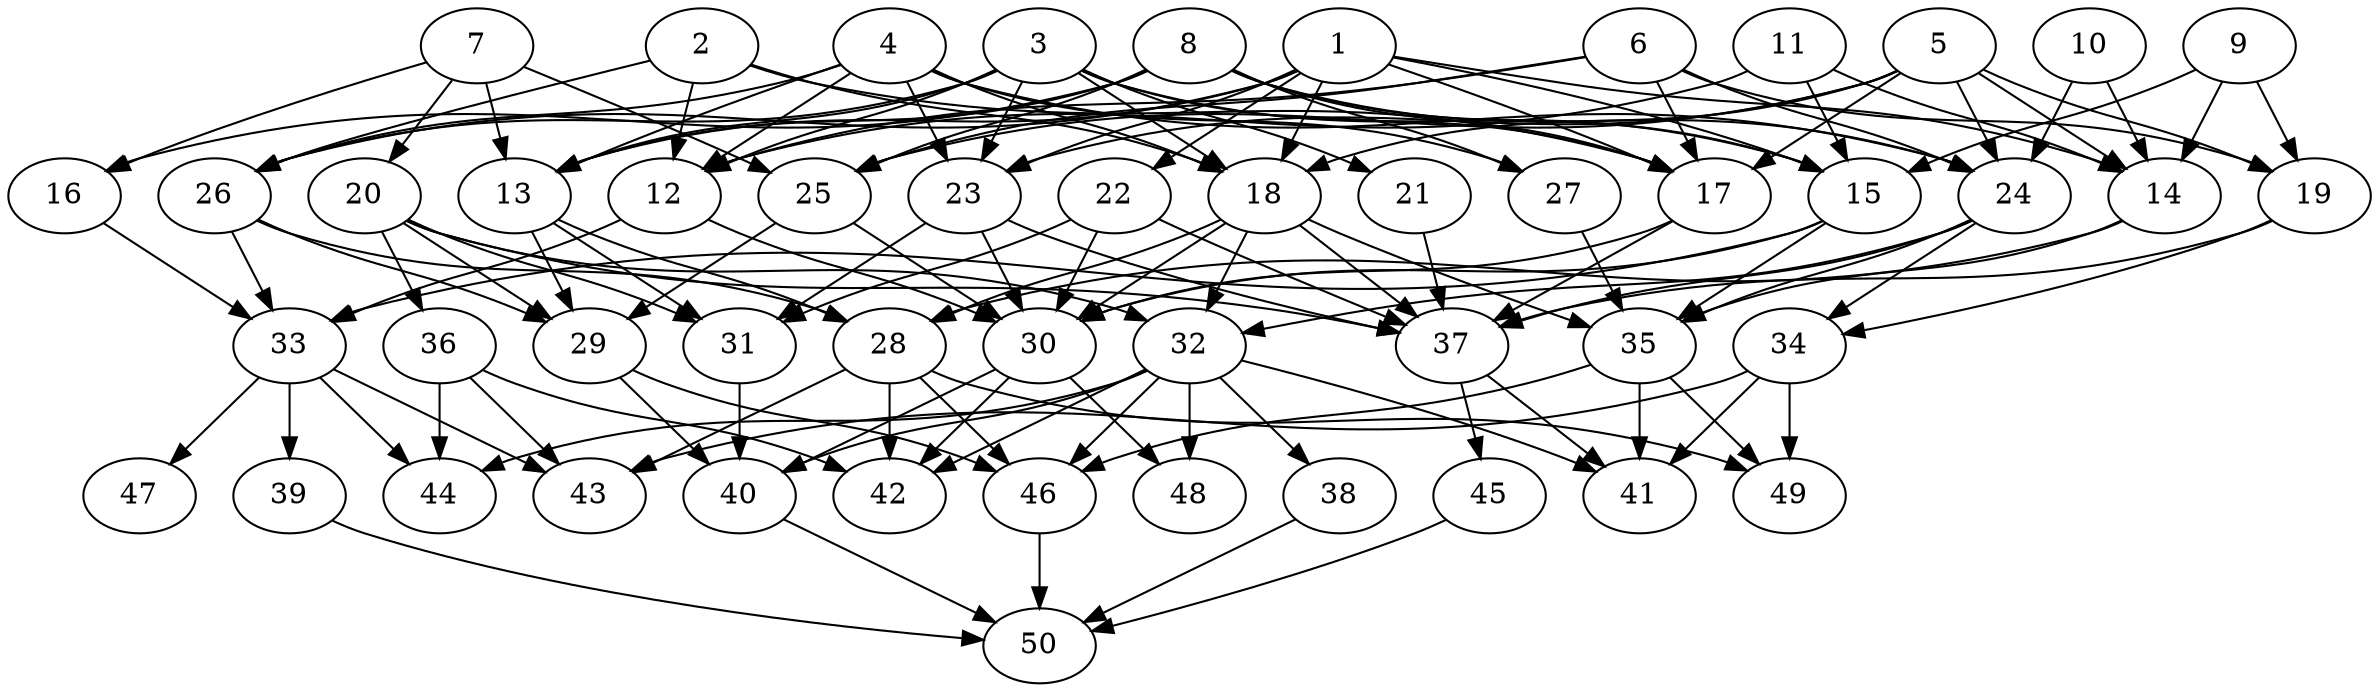 // DAG automatically generated by daggen at Thu Oct  3 14:07:58 2019
// ./daggen --dot -n 50 --ccr 0.5 --fat 0.7 --regular 0.5 --density 0.5 --mindata 5242880 --maxdata 52428800 
digraph G {
  1 [size="12517376", alpha="0.08", expect_size="6258688"] 
  1 -> 13 [size ="6258688"]
  1 -> 14 [size ="6258688"]
  1 -> 15 [size ="6258688"]
  1 -> 17 [size ="6258688"]
  1 -> 18 [size ="6258688"]
  1 -> 22 [size ="6258688"]
  1 -> 23 [size ="6258688"]
  1 -> 26 [size ="6258688"]
  2 [size="57225216", alpha="0.06", expect_size="28612608"] 
  2 -> 12 [size ="28612608"]
  2 -> 17 [size ="28612608"]
  2 -> 18 [size ="28612608"]
  2 -> 26 [size ="28612608"]
  3 [size="60729344", alpha="0.18", expect_size="30364672"] 
  3 -> 12 [size ="30364672"]
  3 -> 13 [size ="30364672"]
  3 -> 15 [size ="30364672"]
  3 -> 17 [size ="30364672"]
  3 -> 18 [size ="30364672"]
  3 -> 21 [size ="30364672"]
  3 -> 23 [size ="30364672"]
  3 -> 26 [size ="30364672"]
  4 [size="18905088", alpha="0.14", expect_size="9452544"] 
  4 -> 12 [size ="9452544"]
  4 -> 13 [size ="9452544"]
  4 -> 18 [size ="9452544"]
  4 -> 23 [size ="9452544"]
  4 -> 24 [size ="9452544"]
  4 -> 26 [size ="9452544"]
  4 -> 27 [size ="9452544"]
  5 [size="63510528", alpha="0.08", expect_size="31755264"] 
  5 -> 14 [size ="31755264"]
  5 -> 17 [size ="31755264"]
  5 -> 18 [size ="31755264"]
  5 -> 19 [size ="31755264"]
  5 -> 23 [size ="31755264"]
  5 -> 24 [size ="31755264"]
  5 -> 25 [size ="31755264"]
  6 [size="95401984", alpha="0.00", expect_size="47700992"] 
  6 -> 12 [size ="47700992"]
  6 -> 17 [size ="47700992"]
  6 -> 19 [size ="47700992"]
  6 -> 24 [size ="47700992"]
  6 -> 25 [size ="47700992"]
  7 [size="20002816", alpha="0.01", expect_size="10001408"] 
  7 -> 13 [size ="10001408"]
  7 -> 16 [size ="10001408"]
  7 -> 20 [size ="10001408"]
  7 -> 25 [size ="10001408"]
  8 [size="42311680", alpha="0.03", expect_size="21155840"] 
  8 -> 13 [size ="21155840"]
  8 -> 15 [size ="21155840"]
  8 -> 16 [size ="21155840"]
  8 -> 17 [size ="21155840"]
  8 -> 24 [size ="21155840"]
  8 -> 25 [size ="21155840"]
  8 -> 27 [size ="21155840"]
  9 [size="62769152", alpha="0.09", expect_size="31384576"] 
  9 -> 14 [size ="31384576"]
  9 -> 15 [size ="31384576"]
  9 -> 19 [size ="31384576"]
  10 [size="28102656", alpha="0.16", expect_size="14051328"] 
  10 -> 14 [size ="14051328"]
  10 -> 24 [size ="14051328"]
  11 [size="84525056", alpha="0.05", expect_size="42262528"] 
  11 -> 12 [size ="42262528"]
  11 -> 14 [size ="42262528"]
  11 -> 15 [size ="42262528"]
  12 [size="27877376", alpha="0.06", expect_size="13938688"] 
  12 -> 30 [size ="13938688"]
  12 -> 33 [size ="13938688"]
  13 [size="55218176", alpha="0.03", expect_size="27609088"] 
  13 -> 28 [size ="27609088"]
  13 -> 29 [size ="27609088"]
  13 -> 31 [size ="27609088"]
  14 [size="45789184", alpha="0.15", expect_size="22894592"] 
  14 -> 28 [size ="22894592"]
  14 -> 35 [size ="22894592"]
  15 [size="16431104", alpha="0.11", expect_size="8215552"] 
  15 -> 30 [size ="8215552"]
  15 -> 33 [size ="8215552"]
  15 -> 35 [size ="8215552"]
  16 [size="53022720", alpha="0.06", expect_size="26511360"] 
  16 -> 33 [size ="26511360"]
  17 [size="53731328", alpha="0.14", expect_size="26865664"] 
  17 -> 30 [size ="26865664"]
  17 -> 37 [size ="26865664"]
  18 [size="59346944", alpha="0.07", expect_size="29673472"] 
  18 -> 28 [size ="29673472"]
  18 -> 30 [size ="29673472"]
  18 -> 32 [size ="29673472"]
  18 -> 35 [size ="29673472"]
  18 -> 37 [size ="29673472"]
  19 [size="74684416", alpha="0.15", expect_size="37342208"] 
  19 -> 34 [size ="37342208"]
  19 -> 37 [size ="37342208"]
  20 [size="20684800", alpha="0.06", expect_size="10342400"] 
  20 -> 29 [size ="10342400"]
  20 -> 31 [size ="10342400"]
  20 -> 32 [size ="10342400"]
  20 -> 36 [size ="10342400"]
  20 -> 37 [size ="10342400"]
  21 [size="95516672", alpha="0.18", expect_size="47758336"] 
  21 -> 37 [size ="47758336"]
  22 [size="26390528", alpha="0.20", expect_size="13195264"] 
  22 -> 30 [size ="13195264"]
  22 -> 31 [size ="13195264"]
  22 -> 37 [size ="13195264"]
  23 [size="55183360", alpha="0.12", expect_size="27591680"] 
  23 -> 30 [size ="27591680"]
  23 -> 31 [size ="27591680"]
  23 -> 37 [size ="27591680"]
  24 [size="69537792", alpha="0.06", expect_size="34768896"] 
  24 -> 32 [size ="34768896"]
  24 -> 34 [size ="34768896"]
  24 -> 35 [size ="34768896"]
  24 -> 37 [size ="34768896"]
  25 [size="47513600", alpha="0.11", expect_size="23756800"] 
  25 -> 29 [size ="23756800"]
  25 -> 30 [size ="23756800"]
  26 [size="97468416", alpha="0.14", expect_size="48734208"] 
  26 -> 28 [size ="48734208"]
  26 -> 29 [size ="48734208"]
  26 -> 33 [size ="48734208"]
  27 [size="32098304", alpha="0.19", expect_size="16049152"] 
  27 -> 35 [size ="16049152"]
  28 [size="97030144", alpha="0.11", expect_size="48515072"] 
  28 -> 42 [size ="48515072"]
  28 -> 43 [size ="48515072"]
  28 -> 46 [size ="48515072"]
  28 -> 49 [size ="48515072"]
  29 [size="37511168", alpha="0.14", expect_size="18755584"] 
  29 -> 40 [size ="18755584"]
  29 -> 46 [size ="18755584"]
  30 [size="14628864", alpha="0.01", expect_size="7314432"] 
  30 -> 40 [size ="7314432"]
  30 -> 42 [size ="7314432"]
  30 -> 48 [size ="7314432"]
  31 [size="44662784", alpha="0.04", expect_size="22331392"] 
  31 -> 40 [size ="22331392"]
  32 [size="35276800", alpha="0.10", expect_size="17638400"] 
  32 -> 38 [size ="17638400"]
  32 -> 40 [size ="17638400"]
  32 -> 41 [size ="17638400"]
  32 -> 42 [size ="17638400"]
  32 -> 44 [size ="17638400"]
  32 -> 46 [size ="17638400"]
  32 -> 48 [size ="17638400"]
  33 [size="33210368", alpha="0.06", expect_size="16605184"] 
  33 -> 39 [size ="16605184"]
  33 -> 43 [size ="16605184"]
  33 -> 44 [size ="16605184"]
  33 -> 47 [size ="16605184"]
  34 [size="88707072", alpha="0.09", expect_size="44353536"] 
  34 -> 41 [size ="44353536"]
  34 -> 43 [size ="44353536"]
  34 -> 49 [size ="44353536"]
  35 [size="21440512", alpha="0.13", expect_size="10720256"] 
  35 -> 41 [size ="10720256"]
  35 -> 46 [size ="10720256"]
  35 -> 49 [size ="10720256"]
  36 [size="73183232", alpha="0.06", expect_size="36591616"] 
  36 -> 42 [size ="36591616"]
  36 -> 43 [size ="36591616"]
  36 -> 44 [size ="36591616"]
  37 [size="45735936", alpha="0.09", expect_size="22867968"] 
  37 -> 41 [size ="22867968"]
  37 -> 45 [size ="22867968"]
  38 [size="42987520", alpha="0.02", expect_size="21493760"] 
  38 -> 50 [size ="21493760"]
  39 [size="96765952", alpha="0.09", expect_size="48382976"] 
  39 -> 50 [size ="48382976"]
  40 [size="70612992", alpha="0.17", expect_size="35306496"] 
  40 -> 50 [size ="35306496"]
  41 [size="76517376", alpha="0.04", expect_size="38258688"] 
  42 [size="94150656", alpha="0.14", expect_size="47075328"] 
  43 [size="46532608", alpha="0.14", expect_size="23266304"] 
  44 [size="72769536", alpha="0.06", expect_size="36384768"] 
  45 [size="19421184", alpha="0.06", expect_size="9710592"] 
  45 -> 50 [size ="9710592"]
  46 [size="81178624", alpha="0.04", expect_size="40589312"] 
  46 -> 50 [size ="40589312"]
  47 [size="17467392", alpha="0.07", expect_size="8733696"] 
  48 [size="60274688", alpha="0.08", expect_size="30137344"] 
  49 [size="69720064", alpha="0.15", expect_size="34860032"] 
  50 [size="15634432", alpha="0.03", expect_size="7817216"] 
}
